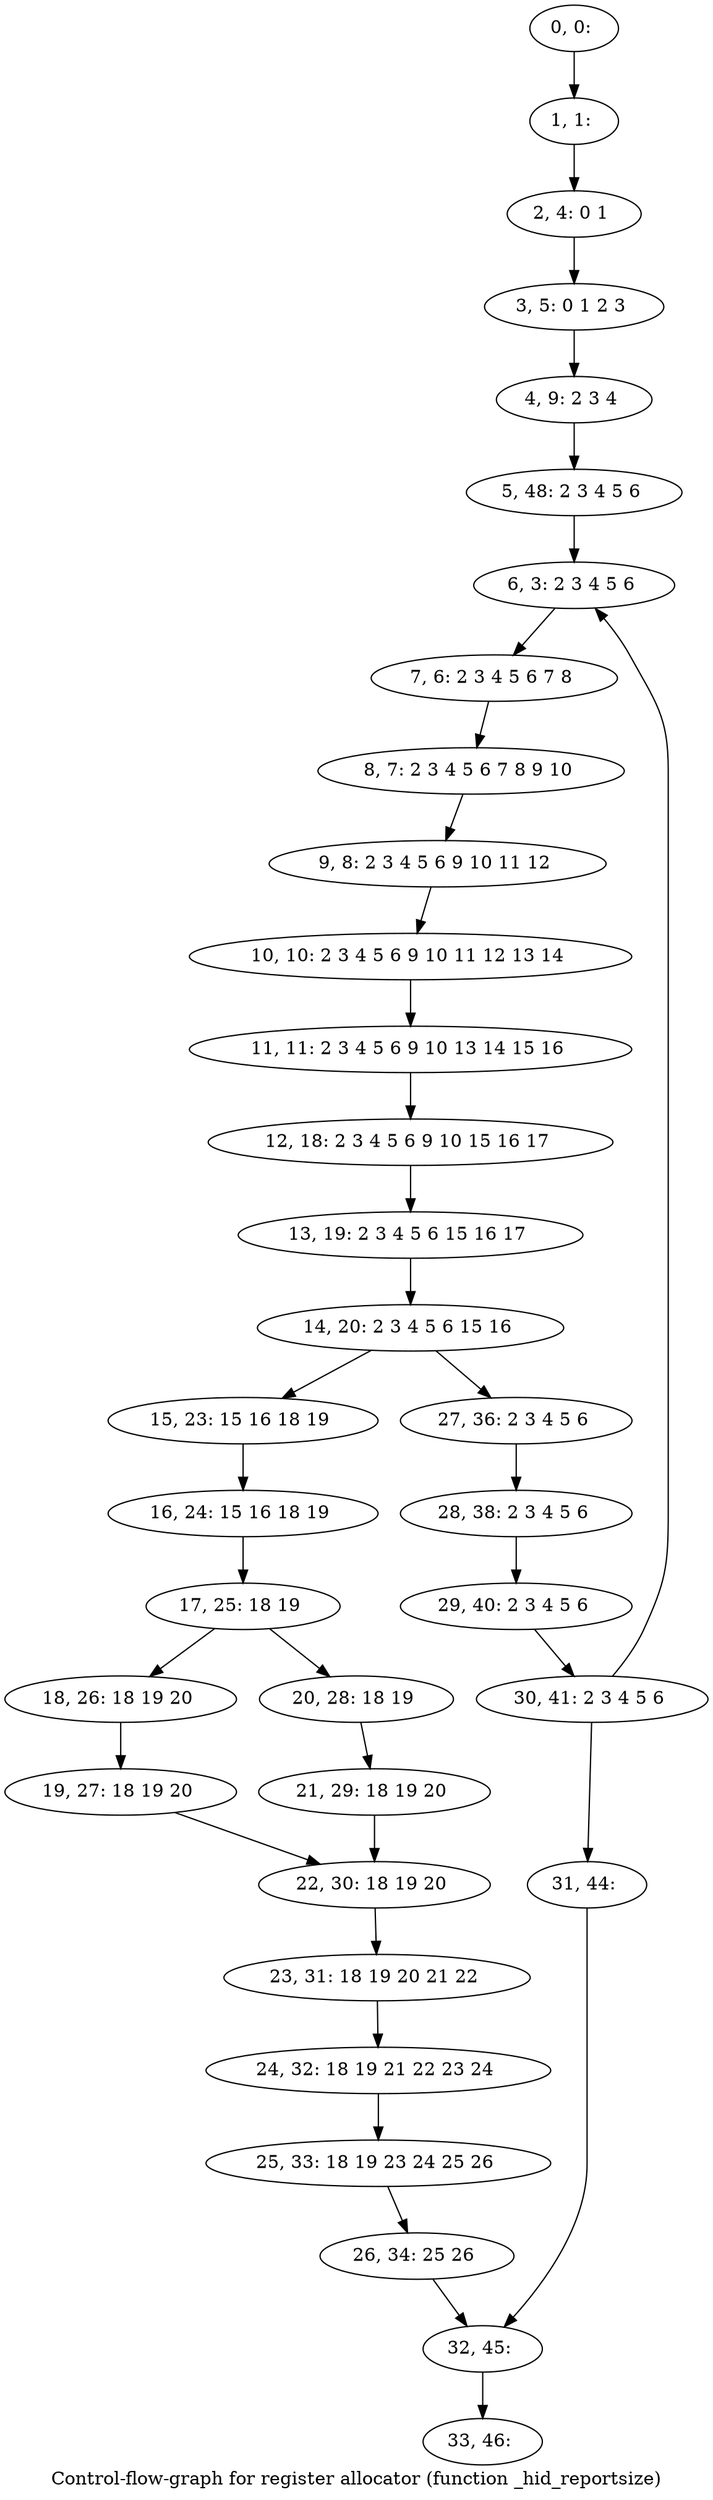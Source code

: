 digraph G {
graph [label="Control-flow-graph for register allocator (function _hid_reportsize)"]
0[label="0, 0: "];
1[label="1, 1: "];
2[label="2, 4: 0 1 "];
3[label="3, 5: 0 1 2 3 "];
4[label="4, 9: 2 3 4 "];
5[label="5, 48: 2 3 4 5 6 "];
6[label="6, 3: 2 3 4 5 6 "];
7[label="7, 6: 2 3 4 5 6 7 8 "];
8[label="8, 7: 2 3 4 5 6 7 8 9 10 "];
9[label="9, 8: 2 3 4 5 6 9 10 11 12 "];
10[label="10, 10: 2 3 4 5 6 9 10 11 12 13 14 "];
11[label="11, 11: 2 3 4 5 6 9 10 13 14 15 16 "];
12[label="12, 18: 2 3 4 5 6 9 10 15 16 17 "];
13[label="13, 19: 2 3 4 5 6 15 16 17 "];
14[label="14, 20: 2 3 4 5 6 15 16 "];
15[label="15, 23: 15 16 18 19 "];
16[label="16, 24: 15 16 18 19 "];
17[label="17, 25: 18 19 "];
18[label="18, 26: 18 19 20 "];
19[label="19, 27: 18 19 20 "];
20[label="20, 28: 18 19 "];
21[label="21, 29: 18 19 20 "];
22[label="22, 30: 18 19 20 "];
23[label="23, 31: 18 19 20 21 22 "];
24[label="24, 32: 18 19 21 22 23 24 "];
25[label="25, 33: 18 19 23 24 25 26 "];
26[label="26, 34: 25 26 "];
27[label="27, 36: 2 3 4 5 6 "];
28[label="28, 38: 2 3 4 5 6 "];
29[label="29, 40: 2 3 4 5 6 "];
30[label="30, 41: 2 3 4 5 6 "];
31[label="31, 44: "];
32[label="32, 45: "];
33[label="33, 46: "];
0->1 ;
1->2 ;
2->3 ;
3->4 ;
4->5 ;
5->6 ;
6->7 ;
7->8 ;
8->9 ;
9->10 ;
10->11 ;
11->12 ;
12->13 ;
13->14 ;
14->15 ;
14->27 ;
15->16 ;
16->17 ;
17->18 ;
17->20 ;
18->19 ;
19->22 ;
20->21 ;
21->22 ;
22->23 ;
23->24 ;
24->25 ;
25->26 ;
26->32 ;
27->28 ;
28->29 ;
29->30 ;
30->31 ;
30->6 ;
31->32 ;
32->33 ;
}
